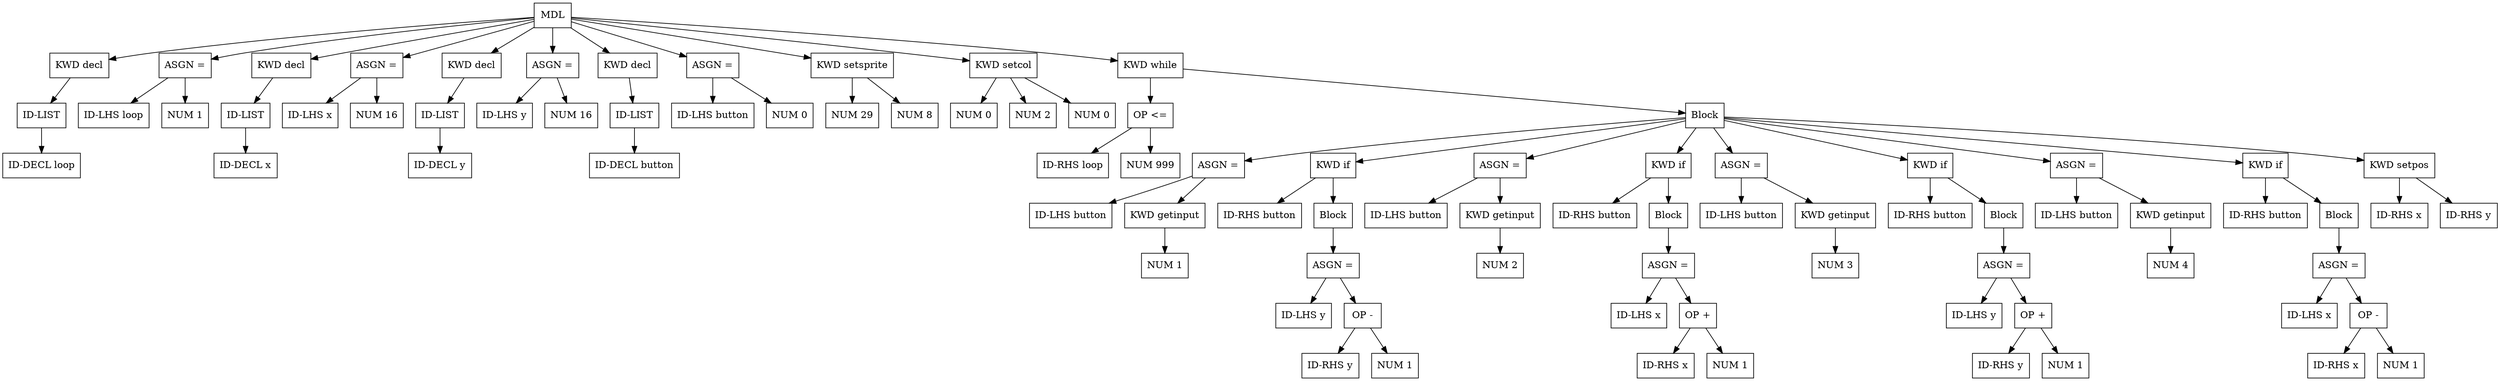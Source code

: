 digraph G {
node [shape = circle];
node246 [ uuid = "8acaaadc-7fc8-4dbf-a993-f2601e7f4e6d" shape = "record" label = "MDL " ];
node247 [ uuid = "918f5797-bdb9-42e6-9925-b9593bcdf982" shape = "record" label = "KWD decl" ];
node248 [ uuid = "4c3cdf5f-c77f-4ae3-b082-86a7e882dc66" shape = "record" label = "ID-LIST " ];
node249 [ uuid = "9d6b2037-509f-413b-b3ab-b5d335390f1f" shape = "record" label = "ID-DECL loop" ];
node248 -> node249;
node247 -> node248;
node246 -> node247;
node251 [ uuid = "ecdb454e-8e31-471e-9527-93665c2abb75" shape = "record" label = "ASGN =" ];
node250 [ uuid = "287ed4c5-eb36-4428-94db-8d3d3a865f8d" shape = "record" label = "ID-LHS loop" ];
node251 -> node250;
node252 [ uuid = "640123bd-2504-4a16-bc91-8e88cdfd764a" shape = "record" label = "NUM 1" ];
node251 -> node252;
node246 -> node251;
node253 [ uuid = "cde8fb2c-f02c-44a4-ab9c-f5bd8217216d" shape = "record" label = "KWD decl" ];
node254 [ uuid = "bc4d8cab-8c84-4748-8ea2-11d61dac8bf1" shape = "record" label = "ID-LIST " ];
node255 [ uuid = "33d7d920-a5a7-42aa-b952-6ac9bfae7a97" shape = "record" label = "ID-DECL x" ];
node254 -> node255;
node253 -> node254;
node246 -> node253;
node257 [ uuid = "3eeb2cd5-2b78-4fb3-b9bc-e4909d42ce4d" shape = "record" label = "ASGN =" ];
node256 [ uuid = "5903e4bb-6eb1-4ae6-8d29-93c095de8449" shape = "record" label = "ID-LHS x" ];
node257 -> node256;
node258 [ uuid = "7f4facdf-19cb-458e-ac0b-c9f219fde2ac" shape = "record" label = "NUM 16" ];
node257 -> node258;
node246 -> node257;
node259 [ uuid = "b8d5695b-c380-4c4e-bffc-39a37bb10136" shape = "record" label = "KWD decl" ];
node260 [ uuid = "bc189c8f-876e-4a93-aa85-e381a108887e" shape = "record" label = "ID-LIST " ];
node261 [ uuid = "50eba08d-9f2a-4f7b-aea9-87c11e11538b" shape = "record" label = "ID-DECL y" ];
node260 -> node261;
node259 -> node260;
node246 -> node259;
node263 [ uuid = "246ef8ed-3037-414a-9845-6a1c075d9663" shape = "record" label = "ASGN =" ];
node262 [ uuid = "5b353024-cfad-4f98-9995-097997e56875" shape = "record" label = "ID-LHS y" ];
node263 -> node262;
node264 [ uuid = "2003fb3a-5872-491c-a7b1-5995bfe4c143" shape = "record" label = "NUM 16" ];
node263 -> node264;
node246 -> node263;
node265 [ uuid = "4f62c814-2232-4375-b7d0-ee926468a68c" shape = "record" label = "KWD decl" ];
node266 [ uuid = "48c52ea6-a7ba-4207-b3fc-557f5320c5cb" shape = "record" label = "ID-LIST " ];
node267 [ uuid = "81109d88-f405-46ca-81df-179c75a5ef93" shape = "record" label = "ID-DECL button" ];
node266 -> node267;
node265 -> node266;
node246 -> node265;
node269 [ uuid = "5f2d85f6-e9ca-4b0a-8e3c-d85afff0bc91" shape = "record" label = "ASGN =" ];
node268 [ uuid = "68580b2c-3f8d-4ce9-8a9d-4b27ea2889e7" shape = "record" label = "ID-LHS button" ];
node269 -> node268;
node270 [ uuid = "b8c13223-6ef7-4675-a0ef-c2bb940f0459" shape = "record" label = "NUM 0" ];
node269 -> node270;
node246 -> node269;
node271 [ uuid = "28b98544-7386-4809-bc9d-cdcc55de1b19" shape = "record" label = "KWD setsprite" ];
node272 [ uuid = "db42b175-0ee3-4918-bd4b-0ab084ca9601" shape = "record" label = "NUM 29" ];
node271 -> node272;
node273 [ uuid = "783a2f5c-9781-4883-aa76-15df6277e883" shape = "record" label = "NUM 8" ];
node271 -> node273;
node246 -> node271;
node274 [ uuid = "b2d125a3-83da-468a-a0a2-224e00554e05" shape = "record" label = "KWD setcol" ];
node275 [ uuid = "1b0e7374-9b53-4c4f-bea3-38562fbb05fe" shape = "record" label = "NUM 0" ];
node274 -> node275;
node276 [ uuid = "9f55c51b-018d-4467-9e7b-059bd79e5206" shape = "record" label = "NUM 2" ];
node274 -> node276;
node277 [ uuid = "b949b83e-a43a-4233-9ef8-40c22a79ca48" shape = "record" label = "NUM 0" ];
node274 -> node277;
node246 -> node274;
node278 [ uuid = "723bbaa2-f885-4fcb-bccc-770323b0c40e" shape = "record" label = "KWD while" ];
node280 [ uuid = "34aa4970-b1f4-43ad-a7fd-a0cd510011e8" shape = "record" label = "OP \<=" ];
node279 [ uuid = "2b46b401-3711-4c34-b88f-a7c6ce104168" shape = "record" label = "ID-RHS loop" ];
node280 -> node279;
node281 [ uuid = "f5c42104-2178-4346-872c-879373ef37cd" shape = "record" label = "NUM 999" ];
node280 -> node281;
node278 -> node280;
node282 [ uuid = "46d7d312-9be2-427c-9b56-66fac71c8514" shape = "record" label = "Block " ];
node284 [ uuid = "47c12ca3-bb57-456f-b0f2-55674f13463b" shape = "record" label = "ASGN =" ];
node283 [ uuid = "21658268-6aef-4298-90e4-4ac33f4418a6" shape = "record" label = "ID-LHS button" ];
node284 -> node283;
node285 [ uuid = "4b80df14-11b9-4017-a51b-33929eca518f" shape = "record" label = "KWD getinput" ];
node286 [ uuid = "6e4b7c77-6e89-462b-bf4b-8575517e7f63" shape = "record" label = "NUM 1" ];
node285 -> node286;
node284 -> node285;
node282 -> node284;
node287 [ uuid = "612ae6aa-a366-4e5d-ae04-40e6612e3fcf" shape = "record" label = "KWD if" ];
node288 [ uuid = "d3b1efbc-6970-443c-bcb6-0ab180e6e37e" shape = "record" label = "ID-RHS button" ];
node287 -> node288;
node289 [ uuid = "e106c347-4821-44af-bd68-d58e7e9f36fa" shape = "record" label = "Block " ];
node291 [ uuid = "ac30f234-c458-4c1e-a037-ae1c7abc3096" shape = "record" label = "ASGN =" ];
node290 [ uuid = "2b25fc05-8e0c-40bc-9279-4ebacef54bb6" shape = "record" label = "ID-LHS y" ];
node291 -> node290;
node293 [ uuid = "30a289a5-ca93-4394-baa4-2775a97bcc1a" shape = "record" label = "OP -" ];
node292 [ uuid = "44103e3a-8f10-4eed-8c91-38b7132364c5" shape = "record" label = "ID-RHS y" ];
node293 -> node292;
node294 [ uuid = "e742f43b-1b8f-40c0-88f8-058a2cd4ceff" shape = "record" label = "NUM 1" ];
node293 -> node294;
node291 -> node293;
node289 -> node291;
node287 -> node289;
node282 -> node287;
node296 [ uuid = "68d2b2b1-0597-4728-bbd4-6e44dc95df2f" shape = "record" label = "ASGN =" ];
node295 [ uuid = "186f817d-a82d-4e54-896f-492ea772d86a" shape = "record" label = "ID-LHS button" ];
node296 -> node295;
node297 [ uuid = "2056b635-8af1-4de8-9bbc-f51762b2b37c" shape = "record" label = "KWD getinput" ];
node298 [ uuid = "ac4eb9fd-779c-432d-a425-4af1b55693b9" shape = "record" label = "NUM 2" ];
node297 -> node298;
node296 -> node297;
node282 -> node296;
node299 [ uuid = "27d4a2ab-5cb5-48c0-85e4-f72f94a40d90" shape = "record" label = "KWD if" ];
node300 [ uuid = "bde6d261-2f59-4690-b9fa-7eeef535ec3b" shape = "record" label = "ID-RHS button" ];
node299 -> node300;
node301 [ uuid = "48ba80de-7936-4e20-bbdc-53a2a5e40f3d" shape = "record" label = "Block " ];
node303 [ uuid = "5be53b6f-f1b6-43db-8d02-cdf5202a94d5" shape = "record" label = "ASGN =" ];
node302 [ uuid = "1f642a2b-dc73-459a-82bb-c0a9e66a8cfc" shape = "record" label = "ID-LHS x" ];
node303 -> node302;
node305 [ uuid = "9fa46195-cb59-4f66-9d6d-eb3a134ae05d" shape = "record" label = "OP +" ];
node304 [ uuid = "4f2f5d83-0ac3-4026-964d-c3d55226892a" shape = "record" label = "ID-RHS x" ];
node305 -> node304;
node306 [ uuid = "1e47b174-9a71-4944-96ca-a1a3d9f47c54" shape = "record" label = "NUM 1" ];
node305 -> node306;
node303 -> node305;
node301 -> node303;
node299 -> node301;
node282 -> node299;
node308 [ uuid = "5d087547-51db-4a0e-be32-243a3c03c0d7" shape = "record" label = "ASGN =" ];
node307 [ uuid = "36263953-b296-4e32-bb59-aa08f4937354" shape = "record" label = "ID-LHS button" ];
node308 -> node307;
node309 [ uuid = "14c2db24-50f0-48d6-a9c5-dbf0ed9ae691" shape = "record" label = "KWD getinput" ];
node310 [ uuid = "1a11eb87-8935-49c3-a8e1-cd1b612bb835" shape = "record" label = "NUM 3" ];
node309 -> node310;
node308 -> node309;
node282 -> node308;
node311 [ uuid = "5a5c5339-e368-45e2-833b-b76e73a36839" shape = "record" label = "KWD if" ];
node312 [ uuid = "e1f56414-eb4a-4c0a-9927-687603830f46" shape = "record" label = "ID-RHS button" ];
node311 -> node312;
node313 [ uuid = "9eecf4e4-aa9d-48ef-a604-99d6b8ef62e5" shape = "record" label = "Block " ];
node315 [ uuid = "d0dcfc1d-e3f8-45b5-921c-ce5821f52cf8" shape = "record" label = "ASGN =" ];
node314 [ uuid = "c4e34d93-4fd4-42bf-9cef-a5740b60f570" shape = "record" label = "ID-LHS y" ];
node315 -> node314;
node317 [ uuid = "2ddab147-7a70-45e8-9bae-fdff38afcb85" shape = "record" label = "OP +" ];
node316 [ uuid = "beebafb8-b433-4117-a90d-7e813fbb9014" shape = "record" label = "ID-RHS y" ];
node317 -> node316;
node318 [ uuid = "29bc5b08-5baf-4d3f-b3c4-7c1795923720" shape = "record" label = "NUM 1" ];
node317 -> node318;
node315 -> node317;
node313 -> node315;
node311 -> node313;
node282 -> node311;
node320 [ uuid = "fa529ca0-3a3e-48a4-acf9-c226f20e4a5c" shape = "record" label = "ASGN =" ];
node319 [ uuid = "e3e22b58-26fd-4a09-a629-d2a6a29dfa51" shape = "record" label = "ID-LHS button" ];
node320 -> node319;
node321 [ uuid = "0f948049-7495-403f-902e-09c9b393eb17" shape = "record" label = "KWD getinput" ];
node322 [ uuid = "04f8e175-1cc8-4d2d-bc4f-1f851044b9b1" shape = "record" label = "NUM 4" ];
node321 -> node322;
node320 -> node321;
node282 -> node320;
node323 [ uuid = "56249d13-613f-4623-a0fe-288c220bf7e0" shape = "record" label = "KWD if" ];
node324 [ uuid = "08943e5b-0100-4f13-b66b-d25c57952ba2" shape = "record" label = "ID-RHS button" ];
node323 -> node324;
node325 [ uuid = "6521ed09-3812-4e92-bfdd-ab8b602f5b2a" shape = "record" label = "Block " ];
node327 [ uuid = "899da051-3500-4ef5-9226-4735a5b5401f" shape = "record" label = "ASGN =" ];
node326 [ uuid = "ed7f7da3-7f47-4c21-a548-c6f54647428e" shape = "record" label = "ID-LHS x" ];
node327 -> node326;
node329 [ uuid = "600776c6-b5c7-4122-a55d-9ae948c94c6c" shape = "record" label = "OP -" ];
node328 [ uuid = "195b1b5c-267b-4aed-8746-662e406e14b1" shape = "record" label = "ID-RHS x" ];
node329 -> node328;
node330 [ uuid = "95b00d2f-c866-4b9c-9ce2-ef3b489d4dcb" shape = "record" label = "NUM 1" ];
node329 -> node330;
node327 -> node329;
node325 -> node327;
node323 -> node325;
node282 -> node323;
node331 [ uuid = "c3dcc8b2-485c-40d2-8b2e-363996737aa5" shape = "record" label = "KWD setpos" ];
node332 [ uuid = "c09a8013-6da0-4012-ab2c-c1448d539d0f" shape = "record" label = "ID-RHS x" ];
node331 -> node332;
node333 [ uuid = "2760147d-a53a-488a-a327-484ec4282428" shape = "record" label = "ID-RHS y" ];
node331 -> node333;
node282 -> node331;
node278 -> node282;
node246 -> node278;
}

